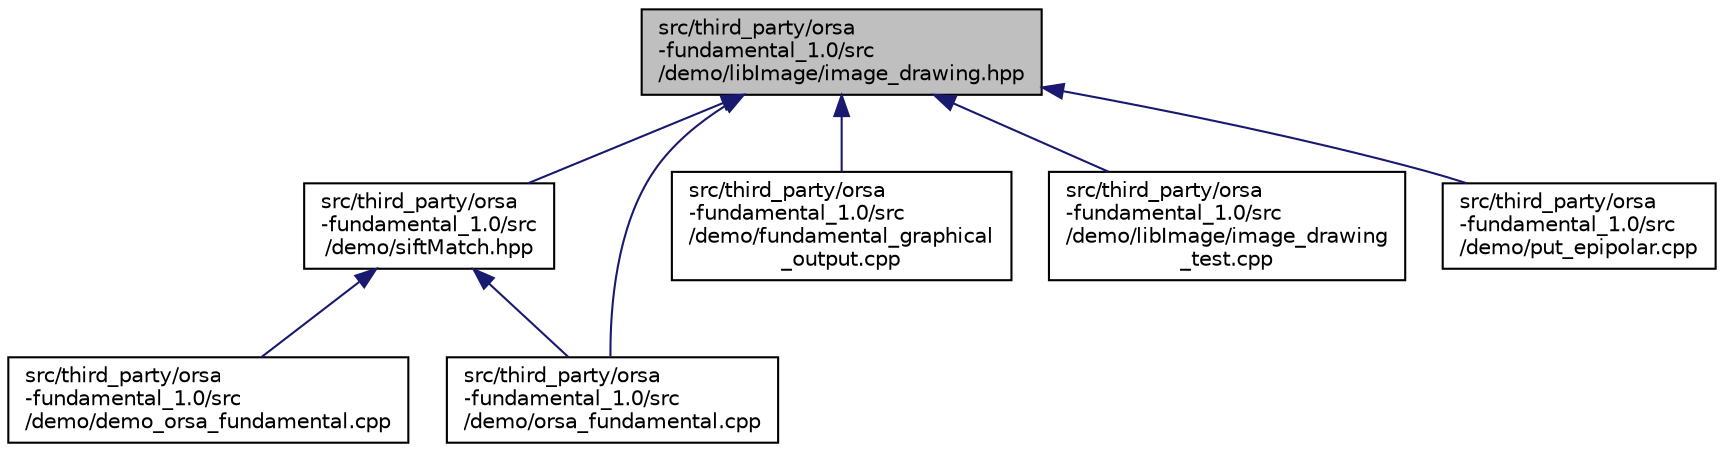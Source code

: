 digraph "src/third_party/orsa-fundamental_1.0/src/demo/libImage/image_drawing.hpp"
{
  edge [fontname="Helvetica",fontsize="10",labelfontname="Helvetica",labelfontsize="10"];
  node [fontname="Helvetica",fontsize="10",shape=record];
  Node1 [label="src/third_party/orsa\l-fundamental_1.0/src\l/demo/libImage/image_drawing.hpp",height=0.2,width=0.4,color="black", fillcolor="grey75", style="filled", fontcolor="black"];
  Node1 -> Node2 [dir="back",color="midnightblue",fontsize="10",style="solid",fontname="Helvetica"];
  Node2 [label="src/third_party/orsa\l-fundamental_1.0/src\l/demo/siftMatch.hpp",height=0.2,width=0.4,color="black", fillcolor="white", style="filled",URL="$siftMatch_8hpp.html",tooltip="SIFT extraction and matching. "];
  Node2 -> Node3 [dir="back",color="midnightblue",fontsize="10",style="solid",fontname="Helvetica"];
  Node3 [label="src/third_party/orsa\l-fundamental_1.0/src\l/demo/demo_orsa_fundamental.cpp",height=0.2,width=0.4,color="black", fillcolor="white", style="filled",URL="$demo__orsa__fundamental_8cpp.html",tooltip="Fundamental matrix estimation with ORSA algorithm. "];
  Node2 -> Node4 [dir="back",color="midnightblue",fontsize="10",style="solid",fontname="Helvetica"];
  Node4 [label="src/third_party/orsa\l-fundamental_1.0/src\l/demo/orsa_fundamental.cpp",height=0.2,width=0.4,color="black", fillcolor="white", style="filled",URL="$demo_2orsa__fundamental_8cpp.html"];
  Node1 -> Node5 [dir="back",color="midnightblue",fontsize="10",style="solid",fontname="Helvetica"];
  Node5 [label="src/third_party/orsa\l-fundamental_1.0/src\l/demo/fundamental_graphical\l_output.cpp",height=0.2,width=0.4,color="black", fillcolor="white", style="filled",URL="$fundamental__graphical__output_8cpp.html",tooltip="Graphical output to show fundamental matrix estimation. "];
  Node1 -> Node6 [dir="back",color="midnightblue",fontsize="10",style="solid",fontname="Helvetica"];
  Node6 [label="src/third_party/orsa\l-fundamental_1.0/src\l/demo/libImage/image_drawing\l_test.cpp",height=0.2,width=0.4,color="black", fillcolor="white", style="filled",URL="$image__drawing__test_8cpp.html"];
  Node1 -> Node4 [dir="back",color="midnightblue",fontsize="10",style="solid",fontname="Helvetica"];
  Node1 -> Node7 [dir="back",color="midnightblue",fontsize="10",style="solid",fontname="Helvetica"];
  Node7 [label="src/third_party/orsa\l-fundamental_1.0/src\l/demo/put_epipolar.cpp",height=0.2,width=0.4,color="black", fillcolor="white", style="filled",URL="$put__epipolar_8cpp.html",tooltip="Write a point or epipolar line in transparent image. "];
}

